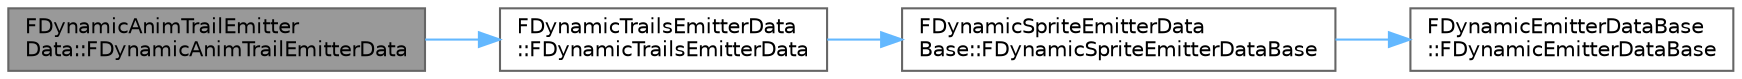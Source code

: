 digraph "FDynamicAnimTrailEmitterData::FDynamicAnimTrailEmitterData"
{
 // INTERACTIVE_SVG=YES
 // LATEX_PDF_SIZE
  bgcolor="transparent";
  edge [fontname=Helvetica,fontsize=10,labelfontname=Helvetica,labelfontsize=10];
  node [fontname=Helvetica,fontsize=10,shape=box,height=0.2,width=0.4];
  rankdir="LR";
  Node1 [id="Node000001",label="FDynamicAnimTrailEmitter\lData::FDynamicAnimTrailEmitterData",height=0.2,width=0.4,color="gray40", fillcolor="grey60", style="filled", fontcolor="black",tooltip=" "];
  Node1 -> Node2 [id="edge1_Node000001_Node000002",color="steelblue1",style="solid",tooltip=" "];
  Node2 [id="Node000002",label="FDynamicTrailsEmitterData\l::FDynamicTrailsEmitterData",height=0.2,width=0.4,color="grey40", fillcolor="white", style="filled",URL="$dd/d4e/structFDynamicTrailsEmitterData.html#aedeefcf7bb11ed8f87a31f3a4b58c64d",tooltip=" "];
  Node2 -> Node3 [id="edge2_Node000002_Node000003",color="steelblue1",style="solid",tooltip=" "];
  Node3 [id="Node000003",label="FDynamicSpriteEmitterData\lBase::FDynamicSpriteEmitterDataBase",height=0.2,width=0.4,color="grey40", fillcolor="white", style="filled",URL="$db/da6/structFDynamicSpriteEmitterDataBase.html#a81681cdaf64acbf01a5861796e59cde6",tooltip=" "];
  Node3 -> Node4 [id="edge3_Node000003_Node000004",color="steelblue1",style="solid",tooltip=" "];
  Node4 [id="Node000004",label="FDynamicEmitterDataBase\l::FDynamicEmitterDataBase",height=0.2,width=0.4,color="grey40", fillcolor="white", style="filled",URL="$dc/d31/structFDynamicEmitterDataBase.html#a519bbbb7c24d09da41b0074ca7f0069a",tooltip=" "];
}
